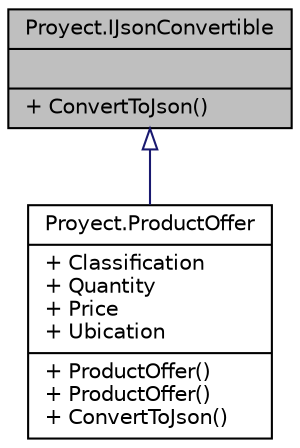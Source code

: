 digraph "Proyect.IJsonConvertible"
{
 // INTERACTIVE_SVG=YES
 // LATEX_PDF_SIZE
  edge [fontname="Helvetica",fontsize="10",labelfontname="Helvetica",labelfontsize="10"];
  node [fontname="Helvetica",fontsize="10",shape=record];
  Node1 [label="{Proyect.IJsonConvertible\n||+ ConvertToJson()\l}",height=0.2,width=0.4,color="black", fillcolor="grey75", style="filled", fontcolor="black",tooltip="Define el tipo que tienen los objetos que pueden ser serializados en y deserializados desde texto en ..."];
  Node1 -> Node2 [dir="back",color="midnightblue",fontsize="10",style="solid",arrowtail="onormal",fontname="Helvetica"];
  Node2 [label="{Proyect.ProductOffer\n|+ Classification\l+ Quantity\l+ Price\l+ Ubication\l|+ ProductOffer()\l+ ProductOffer()\l+ ConvertToJson()\l}",height=0.2,width=0.4,color="black", fillcolor="white", style="filled",URL="$classProyect_1_1ProductOffer.html",tooltip="Representa el producto de una oferta (Esta en una relacion de composicion con la clase Offer,..."];
}
